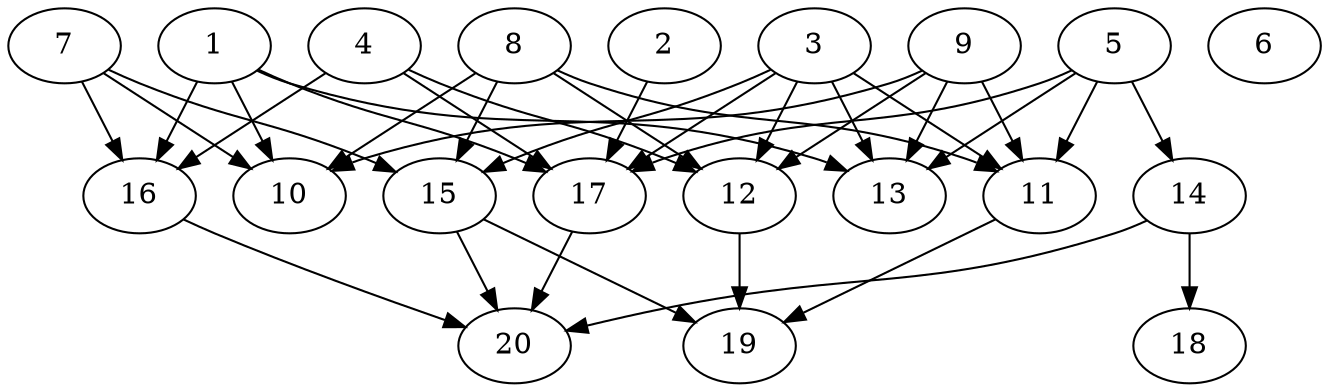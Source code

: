 // DAG automatically generated by daggen at Wed Jul 24 21:27:05 2019
// ./daggen --dot -n 20 --ccr 0.3 --fat 0.7 --regular 0.5 --density 0.5 --mindata 5242880 --maxdata 52428800 
digraph G {
  1 [size="19565227", alpha="0.19", expect_size="5869568"] 
  1 -> 10 [size ="5869568"]
  1 -> 13 [size ="5869568"]
  1 -> 16 [size ="5869568"]
  1 -> 17 [size ="5869568"]
  2 [size="109981013", alpha="0.07", expect_size="32994304"] 
  2 -> 17 [size ="32994304"]
  3 [size="150360747", alpha="0.08", expect_size="45108224"] 
  3 -> 11 [size ="45108224"]
  3 -> 12 [size ="45108224"]
  3 -> 13 [size ="45108224"]
  3 -> 15 [size ="45108224"]
  3 -> 17 [size ="45108224"]
  4 [size="167338667", alpha="0.05", expect_size="50201600"] 
  4 -> 12 [size ="50201600"]
  4 -> 16 [size ="50201600"]
  4 -> 17 [size ="50201600"]
  5 [size="75567787", alpha="0.17", expect_size="22670336"] 
  5 -> 11 [size ="22670336"]
  5 -> 13 [size ="22670336"]
  5 -> 14 [size ="22670336"]
  5 -> 17 [size ="22670336"]
  6 [size="108247040", alpha="0.06", expect_size="32474112"] 
  7 [size="169867947", alpha="0.05", expect_size="50960384"] 
  7 -> 10 [size ="50960384"]
  7 -> 15 [size ="50960384"]
  7 -> 16 [size ="50960384"]
  8 [size="133847040", alpha="0.08", expect_size="40154112"] 
  8 -> 10 [size ="40154112"]
  8 -> 11 [size ="40154112"]
  8 -> 12 [size ="40154112"]
  8 -> 15 [size ="40154112"]
  9 [size="48530773", alpha="0.10", expect_size="14559232"] 
  9 -> 10 [size ="14559232"]
  9 -> 11 [size ="14559232"]
  9 -> 12 [size ="14559232"]
  9 -> 13 [size ="14559232"]
  10 [size="40383147", alpha="0.01", expect_size="12114944"] 
  11 [size="86941013", alpha="0.04", expect_size="26082304"] 
  11 -> 19 [size ="26082304"]
  12 [size="77967360", alpha="0.08", expect_size="23390208"] 
  12 -> 19 [size ="23390208"]
  13 [size="131863893", alpha="0.07", expect_size="39559168"] 
  14 [size="37160960", alpha="0.05", expect_size="11148288"] 
  14 -> 18 [size ="11148288"]
  14 -> 20 [size ="11148288"]
  15 [size="78537387", alpha="0.01", expect_size="23561216"] 
  15 -> 19 [size ="23561216"]
  15 -> 20 [size ="23561216"]
  16 [size="56695467", alpha="0.05", expect_size="17008640"] 
  16 -> 20 [size ="17008640"]
  17 [size="101236053", alpha="0.10", expect_size="30370816"] 
  17 -> 20 [size ="30370816"]
  18 [size="142097067", alpha="0.18", expect_size="42629120"] 
  19 [size="48155307", alpha="0.04", expect_size="14446592"] 
  20 [size="127498240", alpha="0.04", expect_size="38249472"] 
}
